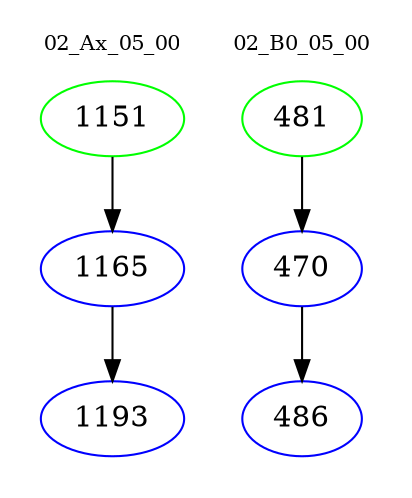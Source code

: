 digraph{
subgraph cluster_0 {
color = white
label = "02_Ax_05_00";
fontsize=10;
T0_1151 [label="1151", color="green"]
T0_1151 -> T0_1165 [color="black"]
T0_1165 [label="1165", color="blue"]
T0_1165 -> T0_1193 [color="black"]
T0_1193 [label="1193", color="blue"]
}
subgraph cluster_1 {
color = white
label = "02_B0_05_00";
fontsize=10;
T1_481 [label="481", color="green"]
T1_481 -> T1_470 [color="black"]
T1_470 [label="470", color="blue"]
T1_470 -> T1_486 [color="black"]
T1_486 [label="486", color="blue"]
}
}
